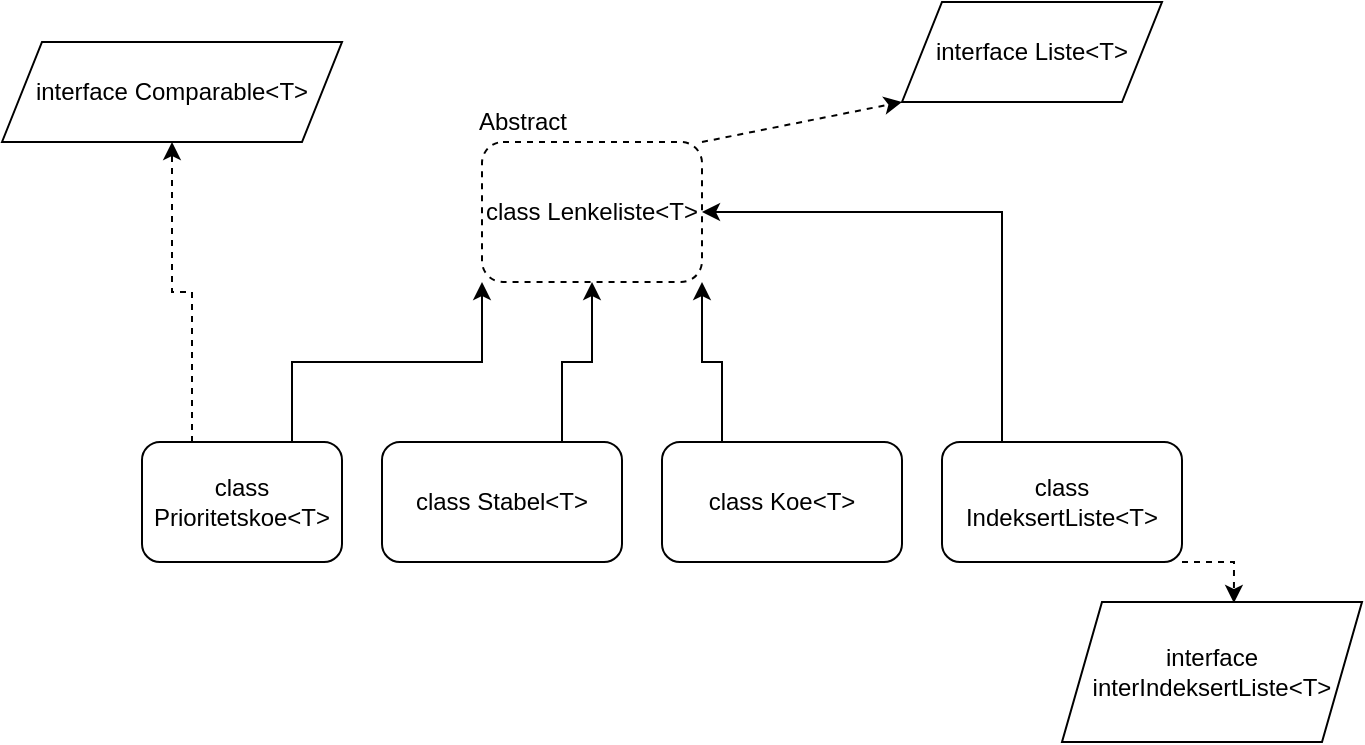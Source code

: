 <mxfile version="16.6.6" type="device"><diagram id="tOrdR4RymMOPbFMjGKc7" name="Page-1"><mxGraphModel dx="1010" dy="1306" grid="1" gridSize="10" guides="1" tooltips="1" connect="1" arrows="1" fold="1" page="1" pageScale="1" pageWidth="827" pageHeight="1169" math="0" shadow="0"><root><mxCell id="0"/><mxCell id="1" parent="0"/><mxCell id="Y3i_ILygOAPj9OZ9VPCF-2" value="class Lenkeliste&amp;lt;T&amp;gt;" style="rounded=1;whiteSpace=wrap;html=1;dashed=1;" parent="1" vertex="1"><mxGeometry x="330" y="120" width="110" height="70" as="geometry"/></mxCell><mxCell id="Y3i_ILygOAPj9OZ9VPCF-3" value="interface Liste&amp;lt;T&amp;gt;" style="shape=parallelogram;perimeter=parallelogramPerimeter;whiteSpace=wrap;html=1;fixedSize=1;" parent="1" vertex="1"><mxGeometry x="540" y="50" width="130" height="50" as="geometry"/></mxCell><mxCell id="Y3i_ILygOAPj9OZ9VPCF-4" value="" style="endArrow=classic;html=1;rounded=0;entryX=0;entryY=1;entryDx=0;entryDy=0;exitX=1;exitY=0;exitDx=0;exitDy=0;dashed=1;" parent="1" source="Y3i_ILygOAPj9OZ9VPCF-2" target="Y3i_ILygOAPj9OZ9VPCF-3" edge="1"><mxGeometry width="50" height="50" relative="1" as="geometry"><mxPoint x="410" y="660" as="sourcePoint"/><mxPoint x="460" y="610" as="targetPoint"/></mxGeometry></mxCell><mxCell id="Y3i_ILygOAPj9OZ9VPCF-7" style="edgeStyle=orthogonalEdgeStyle;rounded=0;orthogonalLoop=1;jettySize=auto;html=1;exitX=0.25;exitY=0;exitDx=0;exitDy=0;entryX=1;entryY=1;entryDx=0;entryDy=0;" parent="1" source="Y3i_ILygOAPj9OZ9VPCF-6" target="Y3i_ILygOAPj9OZ9VPCF-2" edge="1"><mxGeometry relative="1" as="geometry"/></mxCell><mxCell id="Y3i_ILygOAPj9OZ9VPCF-6" value="class Koe&amp;lt;T&amp;gt;" style="rounded=1;whiteSpace=wrap;html=1;" parent="1" vertex="1"><mxGeometry x="420" y="270" width="120" height="60" as="geometry"/></mxCell><mxCell id="Y3i_ILygOAPj9OZ9VPCF-9" style="edgeStyle=orthogonalEdgeStyle;rounded=0;orthogonalLoop=1;jettySize=auto;html=1;exitX=0.75;exitY=0;exitDx=0;exitDy=0;entryX=0.5;entryY=1;entryDx=0;entryDy=0;" parent="1" source="Y3i_ILygOAPj9OZ9VPCF-8" target="Y3i_ILygOAPj9OZ9VPCF-2" edge="1"><mxGeometry relative="1" as="geometry"/></mxCell><mxCell id="Y3i_ILygOAPj9OZ9VPCF-8" value="class Stabel&amp;lt;T&amp;gt;" style="rounded=1;whiteSpace=wrap;html=1;" parent="1" vertex="1"><mxGeometry x="280" y="270" width="120" height="60" as="geometry"/></mxCell><mxCell id="Y3i_ILygOAPj9OZ9VPCF-11" style="edgeStyle=orthogonalEdgeStyle;rounded=0;orthogonalLoop=1;jettySize=auto;html=1;exitX=0.75;exitY=0;exitDx=0;exitDy=0;entryX=0;entryY=1;entryDx=0;entryDy=0;" parent="1" source="Y3i_ILygOAPj9OZ9VPCF-10" target="Y3i_ILygOAPj9OZ9VPCF-2" edge="1"><mxGeometry relative="1" as="geometry"/></mxCell><mxCell id="Y3i_ILygOAPj9OZ9VPCF-13" style="edgeStyle=orthogonalEdgeStyle;rounded=0;orthogonalLoop=1;jettySize=auto;html=1;exitX=0.25;exitY=0;exitDx=0;exitDy=0;entryX=0.5;entryY=1;entryDx=0;entryDy=0;dashed=1;" parent="1" source="Y3i_ILygOAPj9OZ9VPCF-10" target="Y3i_ILygOAPj9OZ9VPCF-12" edge="1"><mxGeometry relative="1" as="geometry"/></mxCell><mxCell id="Y3i_ILygOAPj9OZ9VPCF-10" value="class Prioritetskoe&amp;lt;T&amp;gt;" style="rounded=1;whiteSpace=wrap;html=1;" parent="1" vertex="1"><mxGeometry x="160" y="270" width="100" height="60" as="geometry"/></mxCell><mxCell id="Y3i_ILygOAPj9OZ9VPCF-12" value="interface Comparable&amp;lt;T&amp;gt;" style="shape=parallelogram;perimeter=parallelogramPerimeter;whiteSpace=wrap;html=1;fixedSize=1;" parent="1" vertex="1"><mxGeometry x="90" y="70" width="170" height="50" as="geometry"/></mxCell><mxCell id="Y3i_ILygOAPj9OZ9VPCF-15" style="edgeStyle=orthogonalEdgeStyle;rounded=0;orthogonalLoop=1;jettySize=auto;html=1;exitX=0.25;exitY=0;exitDx=0;exitDy=0;entryX=1;entryY=0.5;entryDx=0;entryDy=0;" parent="1" source="Y3i_ILygOAPj9OZ9VPCF-14" target="Y3i_ILygOAPj9OZ9VPCF-2" edge="1"><mxGeometry relative="1" as="geometry"/></mxCell><mxCell id="Y3i_ILygOAPj9OZ9VPCF-18" style="edgeStyle=orthogonalEdgeStyle;rounded=0;orthogonalLoop=1;jettySize=auto;html=1;exitX=1;exitY=1;exitDx=0;exitDy=0;entryX=0.573;entryY=0.007;entryDx=0;entryDy=0;entryPerimeter=0;dashed=1;" parent="1" source="Y3i_ILygOAPj9OZ9VPCF-14" target="Y3i_ILygOAPj9OZ9VPCF-16" edge="1"><mxGeometry relative="1" as="geometry"/></mxCell><mxCell id="Y3i_ILygOAPj9OZ9VPCF-14" value="class IndeksertListe&amp;lt;T&amp;gt;" style="rounded=1;whiteSpace=wrap;html=1;" parent="1" vertex="1"><mxGeometry x="560" y="270" width="120" height="60" as="geometry"/></mxCell><mxCell id="Y3i_ILygOAPj9OZ9VPCF-16" value="interface interIndeksertListe&amp;lt;T&amp;gt;" style="shape=parallelogram;perimeter=parallelogramPerimeter;whiteSpace=wrap;html=1;fixedSize=1;" parent="1" vertex="1"><mxGeometry x="620" y="350" width="150" height="70" as="geometry"/></mxCell><mxCell id="Y3i_ILygOAPj9OZ9VPCF-20" value="Abstract" style="text;html=1;align=center;verticalAlign=middle;resizable=0;points=[];autosize=1;strokeColor=none;fillColor=none;" parent="1" vertex="1"><mxGeometry x="320" y="100" width="60" height="20" as="geometry"/></mxCell></root></mxGraphModel></diagram></mxfile>